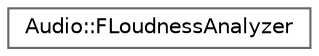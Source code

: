 digraph "Graphical Class Hierarchy"
{
 // INTERACTIVE_SVG=YES
 // LATEX_PDF_SIZE
  bgcolor="transparent";
  edge [fontname=Helvetica,fontsize=10,labelfontname=Helvetica,labelfontsize=10];
  node [fontname=Helvetica,fontsize=10,shape=box,height=0.2,width=0.4];
  rankdir="LR";
  Node0 [id="Node000000",label="Audio::FLoudnessAnalyzer",height=0.2,width=0.4,color="grey40", fillcolor="white", style="filled",URL="$d3/d00/classAudio_1_1FLoudnessAnalyzer.html",tooltip="FLoudnessAnalyzer."];
}
